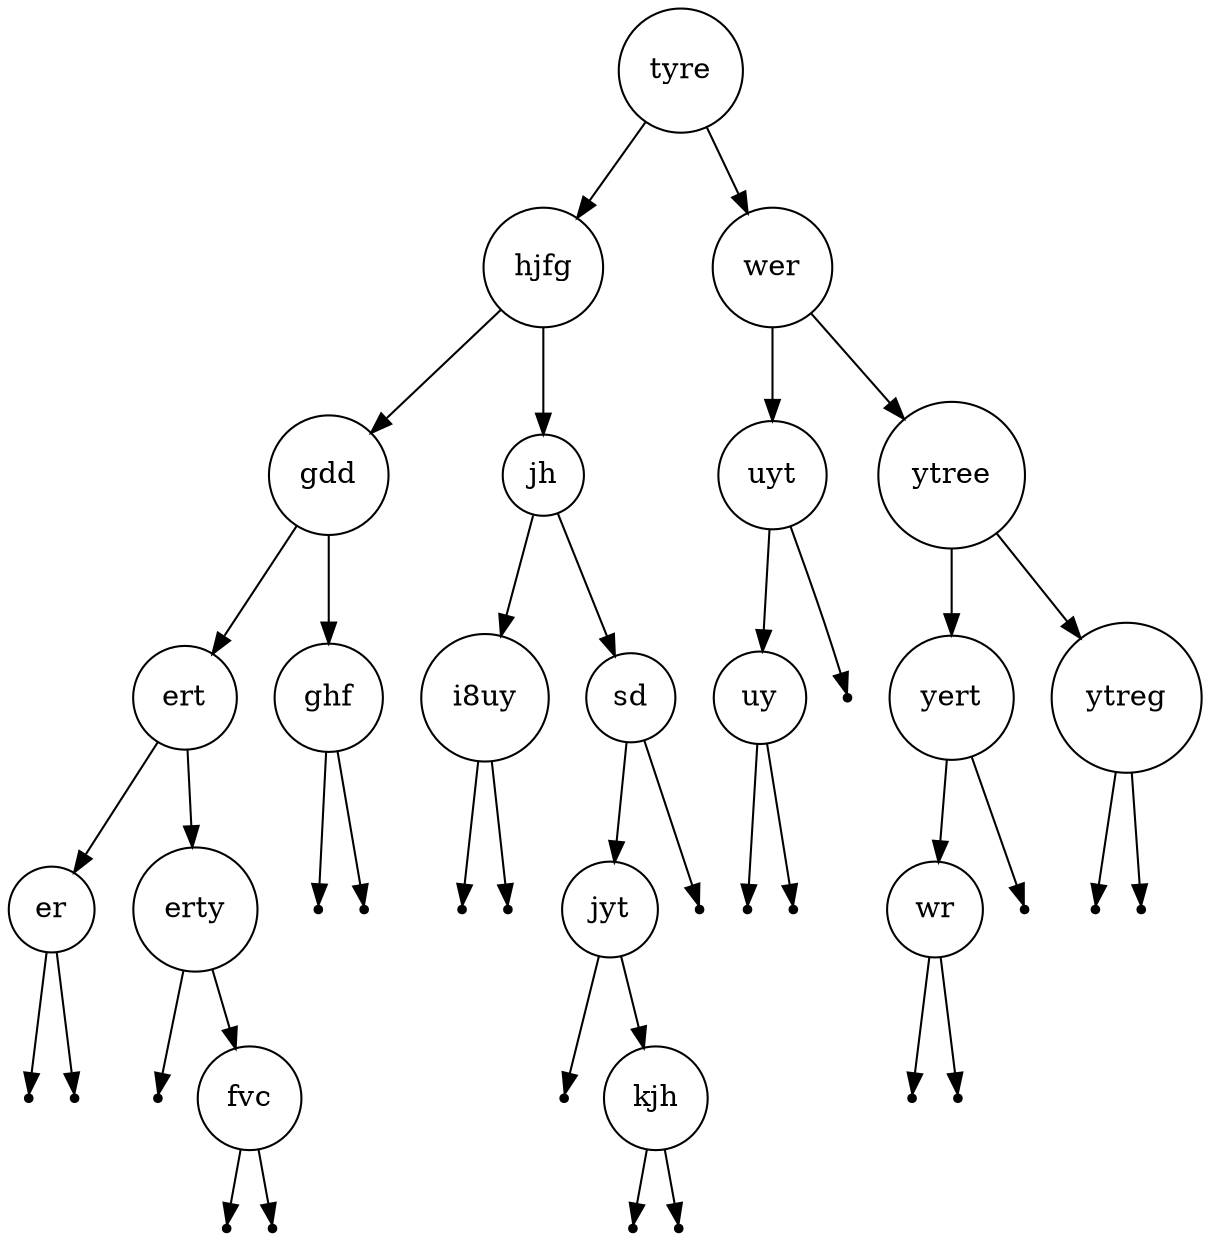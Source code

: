 digraph OBST {
  node [shape=circle];
  "tyre" -> "hjfg";
  "hjfg" -> "gdd";
  "gdd" -> "ert";
  "ert" -> "er";
  null0 [shape=point];
  "er" -> null0;
  null1 [shape=point];
  "er" -> null1;
  "ert" -> "erty";
  null2 [shape=point];
  "erty" -> null2;
  "erty" -> "fvc";
  null3 [shape=point];
  "fvc" -> null3;
  null4 [shape=point];
  "fvc" -> null4;
  "gdd" -> "ghf";
  null5 [shape=point];
  "ghf" -> null5;
  null6 [shape=point];
  "ghf" -> null6;
  "hjfg" -> "jh";
  "jh" -> "i8uy";
  null7 [shape=point];
  "i8uy" -> null7;
  null8 [shape=point];
  "i8uy" -> null8;
  "jh" -> "sd";
  "sd" -> "jyt";
  null9 [shape=point];
  "jyt" -> null9;
  "jyt" -> "kjh";
  null10 [shape=point];
  "kjh" -> null10;
  null11 [shape=point];
  "kjh" -> null11;
  null12 [shape=point];
  "sd" -> null12;
  "tyre" -> "wer";
  "wer" -> "uyt";
  "uyt" -> "uy";
  null13 [shape=point];
  "uy" -> null13;
  null14 [shape=point];
  "uy" -> null14;
  null15 [shape=point];
  "uyt" -> null15;
  "wer" -> "ytree";
  "ytree" -> "yert";
  "yert" -> "wr";
  null16 [shape=point];
  "wr" -> null16;
  null17 [shape=point];
  "wr" -> null17;
  null18 [shape=point];
  "yert" -> null18;
  "ytree" -> "ytreg";
  null19 [shape=point];
  "ytreg" -> null19;
  null20 [shape=point];
  "ytreg" -> null20;
}
